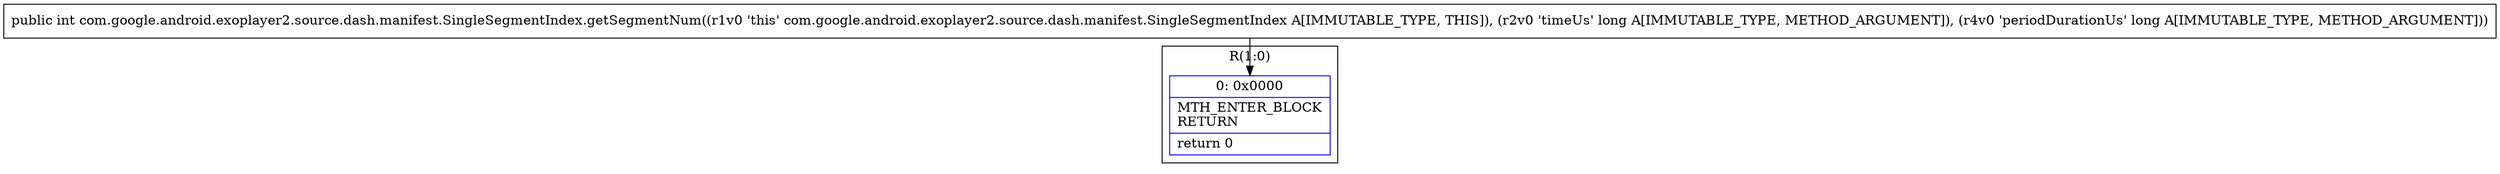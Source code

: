 digraph "CFG forcom.google.android.exoplayer2.source.dash.manifest.SingleSegmentIndex.getSegmentNum(JJ)I" {
subgraph cluster_Region_1597256777 {
label = "R(1:0)";
node [shape=record,color=blue];
Node_0 [shape=record,label="{0\:\ 0x0000|MTH_ENTER_BLOCK\lRETURN\l|return 0\l}"];
}
MethodNode[shape=record,label="{public int com.google.android.exoplayer2.source.dash.manifest.SingleSegmentIndex.getSegmentNum((r1v0 'this' com.google.android.exoplayer2.source.dash.manifest.SingleSegmentIndex A[IMMUTABLE_TYPE, THIS]), (r2v0 'timeUs' long A[IMMUTABLE_TYPE, METHOD_ARGUMENT]), (r4v0 'periodDurationUs' long A[IMMUTABLE_TYPE, METHOD_ARGUMENT])) }"];
MethodNode -> Node_0;
}

